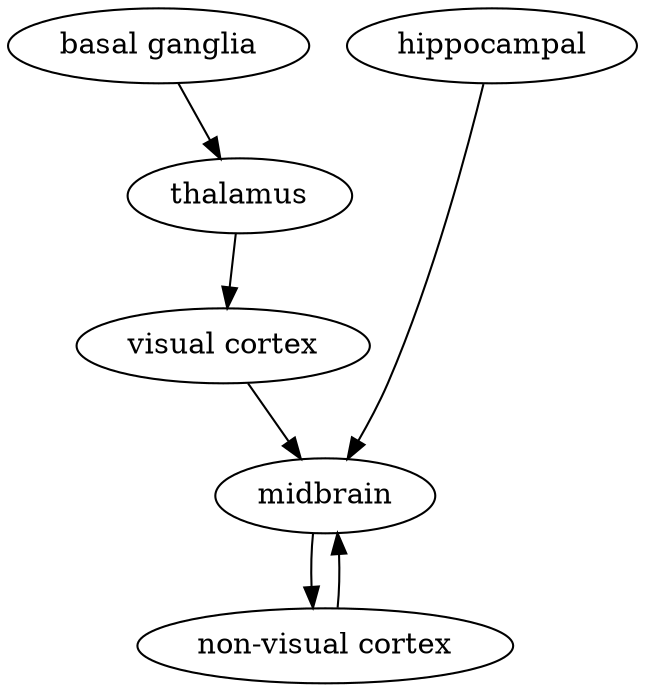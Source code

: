 strict digraph  {
"basal ganglia";
"non-visual cortex";
"visual cortex";
hippocampal;
thalamus;
midbrain;
"basal ganglia" -> thalamus  [weight="-2.252213320547414"];
"non-visual cortex" -> midbrain  [weight="-2.3599259575120444"];
"visual cortex" -> midbrain  [weight="-2.3889292765882795"];
hippocampal -> midbrain  [weight="-2.2274323090604726"];
thalamus -> "visual cortex"  [weight="-3.483913307487452"];
midbrain -> "non-visual cortex"  [weight="-2.5088931107629815"];
}
